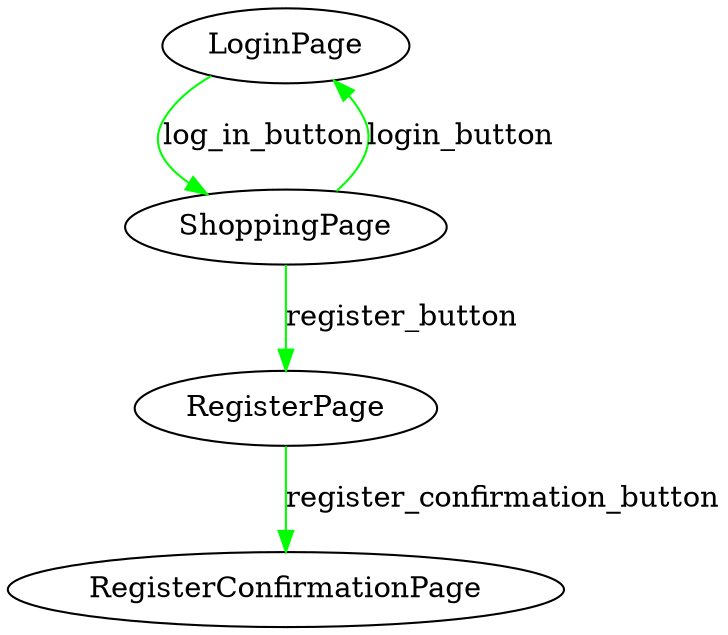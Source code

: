 digraph G {LoginPage -> ShoppingPage[color="green", label="log_in_button"];
RegisterPage -> RegisterConfirmationPage[color="green", label="register_confirmation_button"];
ShoppingPage -> RegisterPage[color="green", label="register_button"];
ShoppingPage -> LoginPage[color="green", label="login_button"];
}